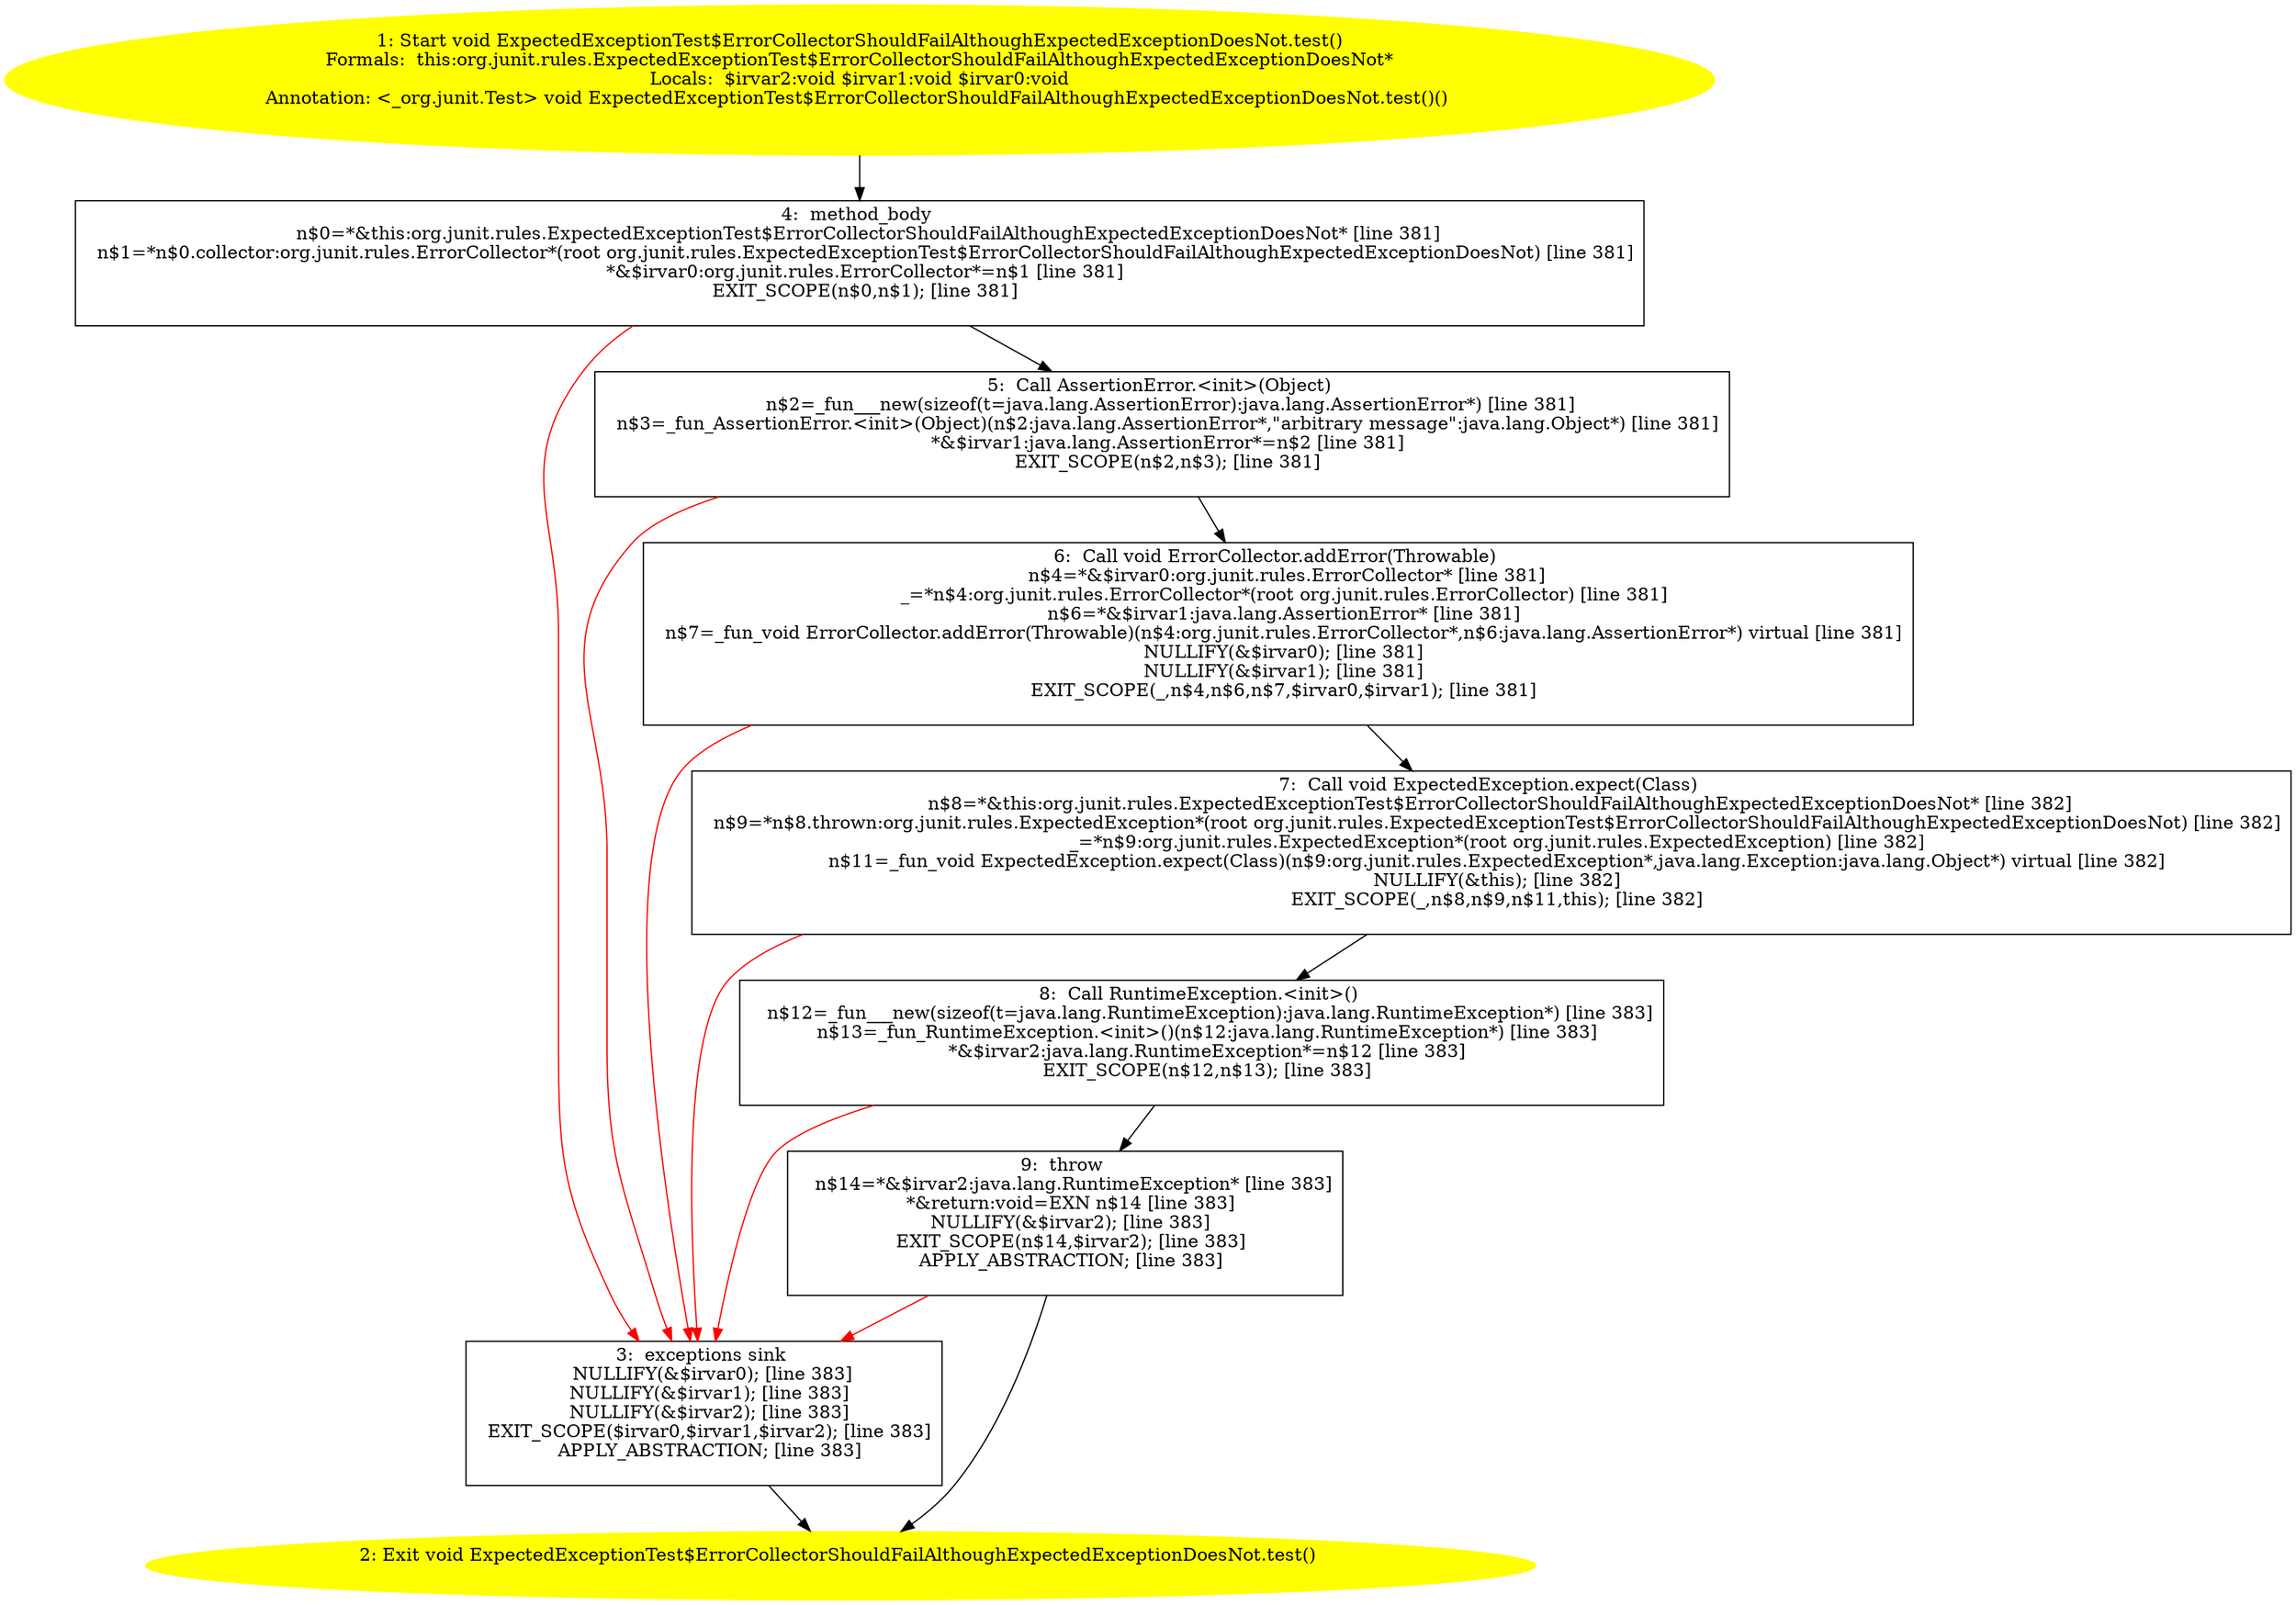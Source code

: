 /* @generated */
digraph cfg {
"org.junit.rules.ExpectedExceptionTest$ErrorCollectorShouldFailAlthoughExpectedExceptionDoesNot.test(.6dc4a068225ed99408a525700d60922b_1" [label="1: Start void ExpectedExceptionTest$ErrorCollectorShouldFailAlthoughExpectedExceptionDoesNot.test()\nFormals:  this:org.junit.rules.ExpectedExceptionTest$ErrorCollectorShouldFailAlthoughExpectedExceptionDoesNot*\nLocals:  $irvar2:void $irvar1:void $irvar0:void\nAnnotation: <_org.junit.Test> void ExpectedExceptionTest$ErrorCollectorShouldFailAlthoughExpectedExceptionDoesNot.test()() \n  " color=yellow style=filled]
	

	 "org.junit.rules.ExpectedExceptionTest$ErrorCollectorShouldFailAlthoughExpectedExceptionDoesNot.test(.6dc4a068225ed99408a525700d60922b_1" -> "org.junit.rules.ExpectedExceptionTest$ErrorCollectorShouldFailAlthoughExpectedExceptionDoesNot.test(.6dc4a068225ed99408a525700d60922b_4" ;
"org.junit.rules.ExpectedExceptionTest$ErrorCollectorShouldFailAlthoughExpectedExceptionDoesNot.test(.6dc4a068225ed99408a525700d60922b_2" [label="2: Exit void ExpectedExceptionTest$ErrorCollectorShouldFailAlthoughExpectedExceptionDoesNot.test() \n  " color=yellow style=filled]
	

"org.junit.rules.ExpectedExceptionTest$ErrorCollectorShouldFailAlthoughExpectedExceptionDoesNot.test(.6dc4a068225ed99408a525700d60922b_3" [label="3:  exceptions sink \n   NULLIFY(&$irvar0); [line 383]\n  NULLIFY(&$irvar1); [line 383]\n  NULLIFY(&$irvar2); [line 383]\n  EXIT_SCOPE($irvar0,$irvar1,$irvar2); [line 383]\n  APPLY_ABSTRACTION; [line 383]\n " shape="box"]
	

	 "org.junit.rules.ExpectedExceptionTest$ErrorCollectorShouldFailAlthoughExpectedExceptionDoesNot.test(.6dc4a068225ed99408a525700d60922b_3" -> "org.junit.rules.ExpectedExceptionTest$ErrorCollectorShouldFailAlthoughExpectedExceptionDoesNot.test(.6dc4a068225ed99408a525700d60922b_2" ;
"org.junit.rules.ExpectedExceptionTest$ErrorCollectorShouldFailAlthoughExpectedExceptionDoesNot.test(.6dc4a068225ed99408a525700d60922b_4" [label="4:  method_body \n   n$0=*&this:org.junit.rules.ExpectedExceptionTest$ErrorCollectorShouldFailAlthoughExpectedExceptionDoesNot* [line 381]\n  n$1=*n$0.collector:org.junit.rules.ErrorCollector*(root org.junit.rules.ExpectedExceptionTest$ErrorCollectorShouldFailAlthoughExpectedExceptionDoesNot) [line 381]\n  *&$irvar0:org.junit.rules.ErrorCollector*=n$1 [line 381]\n  EXIT_SCOPE(n$0,n$1); [line 381]\n " shape="box"]
	

	 "org.junit.rules.ExpectedExceptionTest$ErrorCollectorShouldFailAlthoughExpectedExceptionDoesNot.test(.6dc4a068225ed99408a525700d60922b_4" -> "org.junit.rules.ExpectedExceptionTest$ErrorCollectorShouldFailAlthoughExpectedExceptionDoesNot.test(.6dc4a068225ed99408a525700d60922b_5" ;
	 "org.junit.rules.ExpectedExceptionTest$ErrorCollectorShouldFailAlthoughExpectedExceptionDoesNot.test(.6dc4a068225ed99408a525700d60922b_4" -> "org.junit.rules.ExpectedExceptionTest$ErrorCollectorShouldFailAlthoughExpectedExceptionDoesNot.test(.6dc4a068225ed99408a525700d60922b_3" [color="red" ];
"org.junit.rules.ExpectedExceptionTest$ErrorCollectorShouldFailAlthoughExpectedExceptionDoesNot.test(.6dc4a068225ed99408a525700d60922b_5" [label="5:  Call AssertionError.<init>(Object) \n   n$2=_fun___new(sizeof(t=java.lang.AssertionError):java.lang.AssertionError*) [line 381]\n  n$3=_fun_AssertionError.<init>(Object)(n$2:java.lang.AssertionError*,\"arbitrary message\":java.lang.Object*) [line 381]\n  *&$irvar1:java.lang.AssertionError*=n$2 [line 381]\n  EXIT_SCOPE(n$2,n$3); [line 381]\n " shape="box"]
	

	 "org.junit.rules.ExpectedExceptionTest$ErrorCollectorShouldFailAlthoughExpectedExceptionDoesNot.test(.6dc4a068225ed99408a525700d60922b_5" -> "org.junit.rules.ExpectedExceptionTest$ErrorCollectorShouldFailAlthoughExpectedExceptionDoesNot.test(.6dc4a068225ed99408a525700d60922b_6" ;
	 "org.junit.rules.ExpectedExceptionTest$ErrorCollectorShouldFailAlthoughExpectedExceptionDoesNot.test(.6dc4a068225ed99408a525700d60922b_5" -> "org.junit.rules.ExpectedExceptionTest$ErrorCollectorShouldFailAlthoughExpectedExceptionDoesNot.test(.6dc4a068225ed99408a525700d60922b_3" [color="red" ];
"org.junit.rules.ExpectedExceptionTest$ErrorCollectorShouldFailAlthoughExpectedExceptionDoesNot.test(.6dc4a068225ed99408a525700d60922b_6" [label="6:  Call void ErrorCollector.addError(Throwable) \n   n$4=*&$irvar0:org.junit.rules.ErrorCollector* [line 381]\n  _=*n$4:org.junit.rules.ErrorCollector*(root org.junit.rules.ErrorCollector) [line 381]\n  n$6=*&$irvar1:java.lang.AssertionError* [line 381]\n  n$7=_fun_void ErrorCollector.addError(Throwable)(n$4:org.junit.rules.ErrorCollector*,n$6:java.lang.AssertionError*) virtual [line 381]\n  NULLIFY(&$irvar0); [line 381]\n  NULLIFY(&$irvar1); [line 381]\n  EXIT_SCOPE(_,n$4,n$6,n$7,$irvar0,$irvar1); [line 381]\n " shape="box"]
	

	 "org.junit.rules.ExpectedExceptionTest$ErrorCollectorShouldFailAlthoughExpectedExceptionDoesNot.test(.6dc4a068225ed99408a525700d60922b_6" -> "org.junit.rules.ExpectedExceptionTest$ErrorCollectorShouldFailAlthoughExpectedExceptionDoesNot.test(.6dc4a068225ed99408a525700d60922b_7" ;
	 "org.junit.rules.ExpectedExceptionTest$ErrorCollectorShouldFailAlthoughExpectedExceptionDoesNot.test(.6dc4a068225ed99408a525700d60922b_6" -> "org.junit.rules.ExpectedExceptionTest$ErrorCollectorShouldFailAlthoughExpectedExceptionDoesNot.test(.6dc4a068225ed99408a525700d60922b_3" [color="red" ];
"org.junit.rules.ExpectedExceptionTest$ErrorCollectorShouldFailAlthoughExpectedExceptionDoesNot.test(.6dc4a068225ed99408a525700d60922b_7" [label="7:  Call void ExpectedException.expect(Class) \n   n$8=*&this:org.junit.rules.ExpectedExceptionTest$ErrorCollectorShouldFailAlthoughExpectedExceptionDoesNot* [line 382]\n  n$9=*n$8.thrown:org.junit.rules.ExpectedException*(root org.junit.rules.ExpectedExceptionTest$ErrorCollectorShouldFailAlthoughExpectedExceptionDoesNot) [line 382]\n  _=*n$9:org.junit.rules.ExpectedException*(root org.junit.rules.ExpectedException) [line 382]\n  n$11=_fun_void ExpectedException.expect(Class)(n$9:org.junit.rules.ExpectedException*,java.lang.Exception:java.lang.Object*) virtual [line 382]\n  NULLIFY(&this); [line 382]\n  EXIT_SCOPE(_,n$8,n$9,n$11,this); [line 382]\n " shape="box"]
	

	 "org.junit.rules.ExpectedExceptionTest$ErrorCollectorShouldFailAlthoughExpectedExceptionDoesNot.test(.6dc4a068225ed99408a525700d60922b_7" -> "org.junit.rules.ExpectedExceptionTest$ErrorCollectorShouldFailAlthoughExpectedExceptionDoesNot.test(.6dc4a068225ed99408a525700d60922b_8" ;
	 "org.junit.rules.ExpectedExceptionTest$ErrorCollectorShouldFailAlthoughExpectedExceptionDoesNot.test(.6dc4a068225ed99408a525700d60922b_7" -> "org.junit.rules.ExpectedExceptionTest$ErrorCollectorShouldFailAlthoughExpectedExceptionDoesNot.test(.6dc4a068225ed99408a525700d60922b_3" [color="red" ];
"org.junit.rules.ExpectedExceptionTest$ErrorCollectorShouldFailAlthoughExpectedExceptionDoesNot.test(.6dc4a068225ed99408a525700d60922b_8" [label="8:  Call RuntimeException.<init>() \n   n$12=_fun___new(sizeof(t=java.lang.RuntimeException):java.lang.RuntimeException*) [line 383]\n  n$13=_fun_RuntimeException.<init>()(n$12:java.lang.RuntimeException*) [line 383]\n  *&$irvar2:java.lang.RuntimeException*=n$12 [line 383]\n  EXIT_SCOPE(n$12,n$13); [line 383]\n " shape="box"]
	

	 "org.junit.rules.ExpectedExceptionTest$ErrorCollectorShouldFailAlthoughExpectedExceptionDoesNot.test(.6dc4a068225ed99408a525700d60922b_8" -> "org.junit.rules.ExpectedExceptionTest$ErrorCollectorShouldFailAlthoughExpectedExceptionDoesNot.test(.6dc4a068225ed99408a525700d60922b_9" ;
	 "org.junit.rules.ExpectedExceptionTest$ErrorCollectorShouldFailAlthoughExpectedExceptionDoesNot.test(.6dc4a068225ed99408a525700d60922b_8" -> "org.junit.rules.ExpectedExceptionTest$ErrorCollectorShouldFailAlthoughExpectedExceptionDoesNot.test(.6dc4a068225ed99408a525700d60922b_3" [color="red" ];
"org.junit.rules.ExpectedExceptionTest$ErrorCollectorShouldFailAlthoughExpectedExceptionDoesNot.test(.6dc4a068225ed99408a525700d60922b_9" [label="9:  throw \n   n$14=*&$irvar2:java.lang.RuntimeException* [line 383]\n  *&return:void=EXN n$14 [line 383]\n  NULLIFY(&$irvar2); [line 383]\n  EXIT_SCOPE(n$14,$irvar2); [line 383]\n  APPLY_ABSTRACTION; [line 383]\n " shape="box"]
	

	 "org.junit.rules.ExpectedExceptionTest$ErrorCollectorShouldFailAlthoughExpectedExceptionDoesNot.test(.6dc4a068225ed99408a525700d60922b_9" -> "org.junit.rules.ExpectedExceptionTest$ErrorCollectorShouldFailAlthoughExpectedExceptionDoesNot.test(.6dc4a068225ed99408a525700d60922b_2" ;
	 "org.junit.rules.ExpectedExceptionTest$ErrorCollectorShouldFailAlthoughExpectedExceptionDoesNot.test(.6dc4a068225ed99408a525700d60922b_9" -> "org.junit.rules.ExpectedExceptionTest$ErrorCollectorShouldFailAlthoughExpectedExceptionDoesNot.test(.6dc4a068225ed99408a525700d60922b_3" [color="red" ];
}
